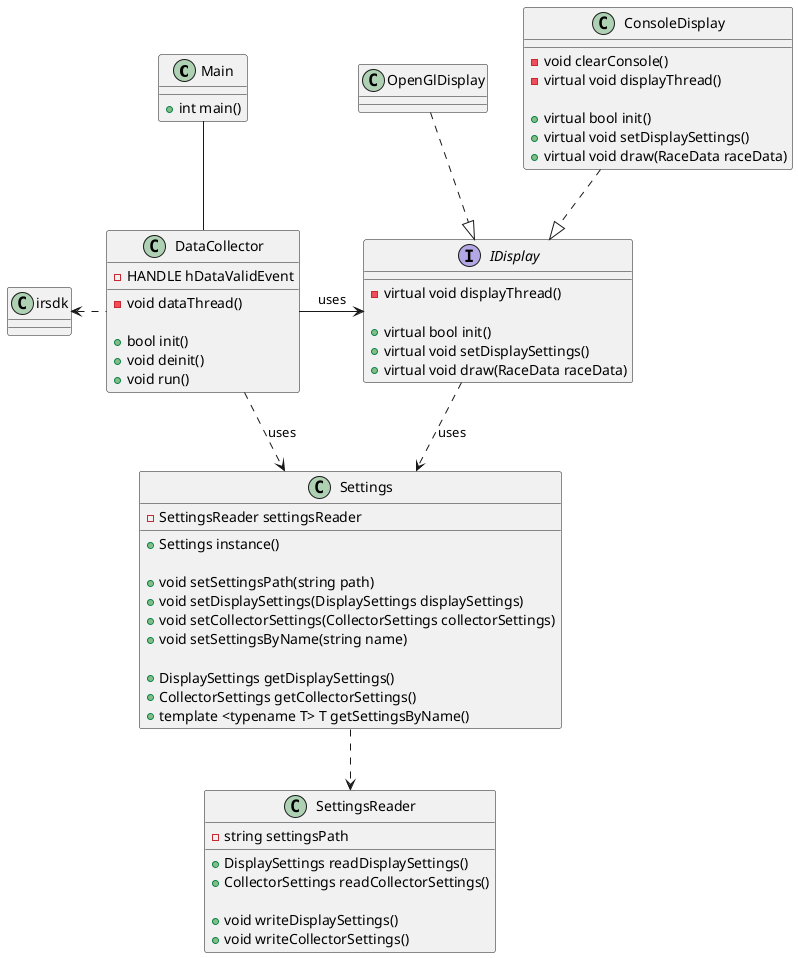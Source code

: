 @startuml

class Main
{
    +int main()
}

class irsdk

class DataCollector
{
    -HANDLE hDataValidEvent

    -void dataThread()

    +bool init()
    +void deinit()
    +void run()
}

interface IDisplay
{
    -virtual void displayThread()

    +virtual bool init()
    +virtual void setDisplaySettings()
    +virtual void draw(RaceData raceData)
}

class ConsoleDisplay
{
    -void clearConsole()
    -virtual void displayThread()

    +virtual bool init()
    +virtual void setDisplaySettings()
    +virtual void draw(RaceData raceData)
}

class OpenGlDisplay
{
}

class Settings
{
    -SettingsReader settingsReader

    +Settings instance()

    +void setSettingsPath(string path)
    +void setDisplaySettings(DisplaySettings displaySettings)
    +void setCollectorSettings(CollectorSettings collectorSettings)
    +void setSettingsByName(string name)

    +DisplaySettings getDisplaySettings()
    +CollectorSettings getCollectorSettings()
    +template <typename T> T getSettingsByName()
}

class SettingsReader
{
    -string settingsPath

    +DisplaySettings readDisplaySettings()
    +CollectorSettings readCollectorSettings()

    +void writeDisplaySettings()
    +void writeCollectorSettings()
}

ConsoleDisplay ..|> IDisplay
OpenGlDisplay ..|> IDisplay
IDisplay ..> Settings : uses

Main -- DataCollector
DataCollector .left.> irsdk
DataCollector ..> Settings : uses
DataCollector -right-> IDisplay : uses

Settings ..> SettingsReader

@enduml